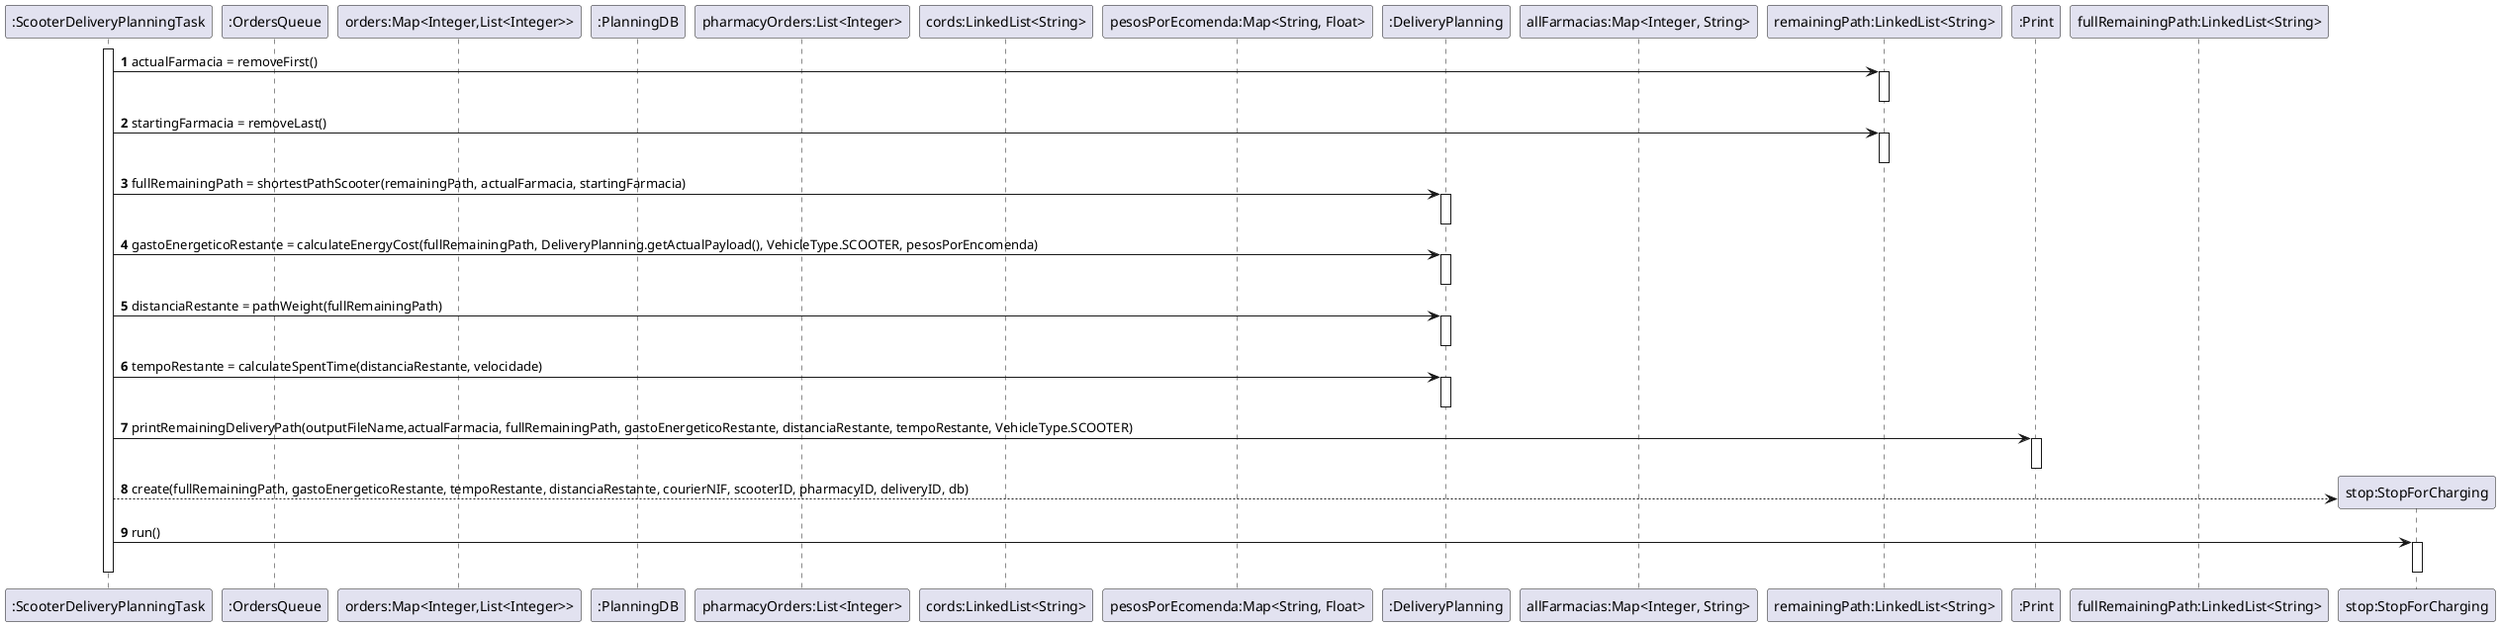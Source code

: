 @startuml
autonumber

participant ":ScooterDeliveryPlanningTask" as TASK
participant ":OrdersQueue" as QU
participant "orders:Map<Integer,List<Integer>>" as MAP
participant ":PlanningDB" as DB
participant "pharmacyOrders:List<Integer>" as ORDERS
participant "cords:LinkedList<String>" AS CORDS
participant "pesosPorEcomenda:Map<String, Float>" as MAPPESOS
participant ":DeliveryPlanning" as PLAN
participant "allFarmacias:Map<Integer, String>" as ALLFARMACIAS
participant "remainingPath:LinkedList<String>" as REMAINING
participant ":Print" as PT
participant "fullRemainingPath:LinkedList<String>" as FULL
participant "stop:StopForCharging" as STOP

activate TASK
TASK -> REMAINING: actualFarmacia = removeFirst()
activate REMAINING
deactivate REMAINING

TASK -> REMAINING: startingFarmacia = removeLast()
activate REMAINING
deactivate REMAINING

TASK -> PLAN: fullRemainingPath = shortestPathScooter(remainingPath, actualFarmacia, startingFarmacia)
activate PLAN
deactivate PLAN

TASK -> PLAN: gastoEnergeticoRestante = calculateEnergyCost(fullRemainingPath, DeliveryPlanning.getActualPayload(), VehicleType.SCOOTER, pesosPorEncomenda)
activate PLAN
deactivate PLAN

TASK -> PLAN: distanciaRestante = pathWeight(fullRemainingPath)
activate PLAN
deactivate PLAN

TASK -> PLAN: tempoRestante = calculateSpentTime(distanciaRestante, velocidade)
activate PLAN
deactivate PLAN

TASK -> PT: printRemainingDeliveryPath(outputFileName,actualFarmacia, fullRemainingPath, gastoEnergeticoRestante, distanciaRestante, tempoRestante, VehicleType.SCOOTER)
activate PT
deactivate PT

TASK --> STOP**: create(fullRemainingPath, gastoEnergeticoRestante, tempoRestante, distanciaRestante, courierNIF, scooterID, pharmacyID, deliveryID, db)

TASK -> STOP: run()
activate STOP
deactivate STOP


deactivate TASK

@enduml